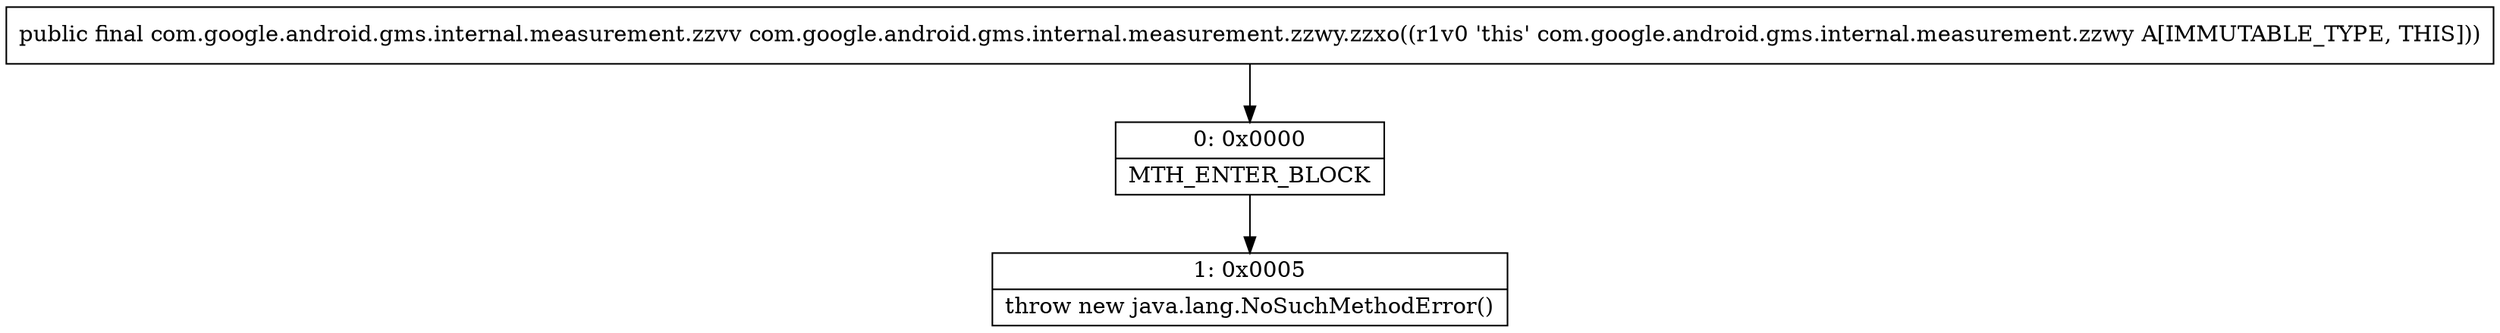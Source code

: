 digraph "CFG forcom.google.android.gms.internal.measurement.zzwy.zzxo()Lcom\/google\/android\/gms\/internal\/measurement\/zzvv;" {
Node_0 [shape=record,label="{0\:\ 0x0000|MTH_ENTER_BLOCK\l}"];
Node_1 [shape=record,label="{1\:\ 0x0005|throw new java.lang.NoSuchMethodError()\l}"];
MethodNode[shape=record,label="{public final com.google.android.gms.internal.measurement.zzvv com.google.android.gms.internal.measurement.zzwy.zzxo((r1v0 'this' com.google.android.gms.internal.measurement.zzwy A[IMMUTABLE_TYPE, THIS])) }"];
MethodNode -> Node_0;
Node_0 -> Node_1;
}


